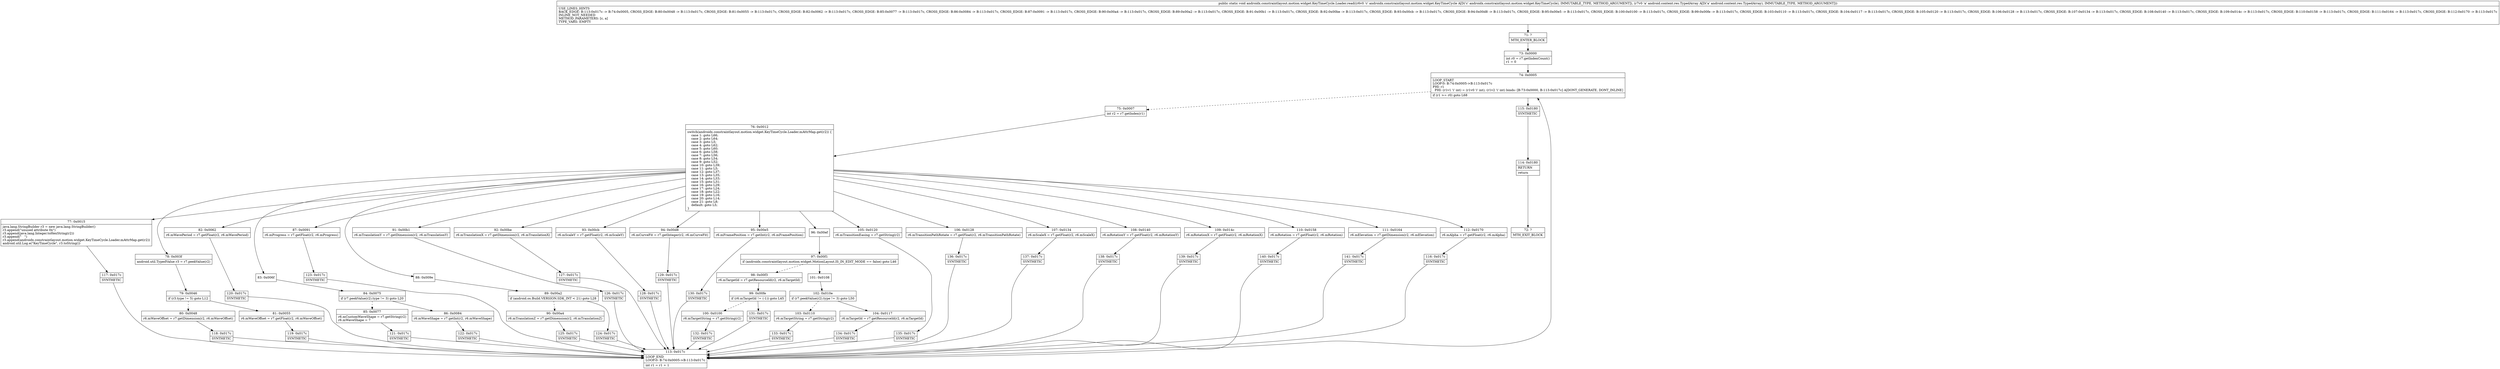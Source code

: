 digraph "CFG forandroidx.constraintlayout.motion.widget.KeyTimeCycle.Loader.read(Landroidx\/constraintlayout\/motion\/widget\/KeyTimeCycle;Landroid\/content\/res\/TypedArray;)V" {
Node_71 [shape=record,label="{71\:\ ?|MTH_ENTER_BLOCK\l}"];
Node_73 [shape=record,label="{73\:\ 0x0000|int r0 = r7.getIndexCount()\lr1 = 0\l}"];
Node_74 [shape=record,label="{74\:\ 0x0005|LOOP_START\lLOOP:0: B:74:0x0005\-\>B:113:0x017c\lPHI: r1 \l  PHI: (r1v1 'i' int) = (r1v0 'i' int), (r1v2 'i' int) binds: [B:73:0x0000, B:113:0x017c] A[DONT_GENERATE, DONT_INLINE]\l|if (r1 \>= r0) goto L68\l}"];
Node_75 [shape=record,label="{75\:\ 0x0007|int r2 = r7.getIndex(r1)\l}"];
Node_76 [shape=record,label="{76\:\ 0x0012|switch(androidx.constraintlayout.motion.widget.KeyTimeCycle.Loader.mAttrMap.get(r2)) \{\l    case 1: goto L66;\l    case 2: goto L64;\l    case 3: goto L5;\l    case 4: goto L62;\l    case 5: goto L60;\l    case 6: goto L58;\l    case 7: goto L56;\l    case 8: goto L54;\l    case 9: goto L52;\l    case 10: goto L39;\l    case 11: goto L5;\l    case 12: goto L37;\l    case 13: goto L35;\l    case 14: goto L33;\l    case 15: goto L31;\l    case 16: goto L29;\l    case 17: goto L24;\l    case 18: goto L22;\l    case 19: goto L16;\l    case 20: goto L14;\l    case 21: goto L8;\l    default: goto L5;\l\}\l}"];
Node_77 [shape=record,label="{77\:\ 0x0015|java.lang.StringBuilder r3 = new java.lang.StringBuilder()\lr3.append(\"unused attribute 0x\")\lr3.append(java.lang.Integer.toHexString(r2))\lr3.append(\"   \")\lr3.append(androidx.constraintlayout.motion.widget.KeyTimeCycle.Loader.mAttrMap.get(r2))\landroid.util.Log.e(\"KeyTimeCycle\", r3.toString())\l}"];
Node_117 [shape=record,label="{117\:\ 0x017c|SYNTHETIC\l}"];
Node_113 [shape=record,label="{113\:\ 0x017c|LOOP_END\lLOOP:0: B:74:0x0005\-\>B:113:0x017c\l|int r1 = r1 + 1\l}"];
Node_78 [shape=record,label="{78\:\ 0x003f|android.util.TypedValue r3 = r7.peekValue(r2)\l}"];
Node_79 [shape=record,label="{79\:\ 0x0046|if (r3.type != 5) goto L12\l}"];
Node_80 [shape=record,label="{80\:\ 0x0048|r6.mWaveOffset = r7.getDimension(r2, r6.mWaveOffset)\l}"];
Node_118 [shape=record,label="{118\:\ 0x017c|SYNTHETIC\l}"];
Node_81 [shape=record,label="{81\:\ 0x0055|r6.mWaveOffset = r7.getFloat(r2, r6.mWaveOffset)\l}"];
Node_119 [shape=record,label="{119\:\ 0x017c|SYNTHETIC\l}"];
Node_82 [shape=record,label="{82\:\ 0x0062|r6.mWavePeriod = r7.getFloat(r2, r6.mWavePeriod)\l}"];
Node_120 [shape=record,label="{120\:\ 0x017c|SYNTHETIC\l}"];
Node_83 [shape=record,label="{83\:\ 0x006f}"];
Node_84 [shape=record,label="{84\:\ 0x0075|if (r7.peekValue(r2).type != 3) goto L20\l}"];
Node_85 [shape=record,label="{85\:\ 0x0077|r6.mCustomWaveShape = r7.getString(r2)\lr6.mWaveShape = 7\l}"];
Node_121 [shape=record,label="{121\:\ 0x017c|SYNTHETIC\l}"];
Node_86 [shape=record,label="{86\:\ 0x0084|r6.mWaveShape = r7.getInt(r2, r6.mWaveShape)\l}"];
Node_122 [shape=record,label="{122\:\ 0x017c|SYNTHETIC\l}"];
Node_87 [shape=record,label="{87\:\ 0x0091|r6.mProgress = r7.getFloat(r2, r6.mProgress)\l}"];
Node_123 [shape=record,label="{123\:\ 0x017c|SYNTHETIC\l}"];
Node_88 [shape=record,label="{88\:\ 0x009e}"];
Node_89 [shape=record,label="{89\:\ 0x00a2|if (android.os.Build.VERSION.SDK_INT \< 21) goto L28\l}"];
Node_90 [shape=record,label="{90\:\ 0x00a4|r6.mTranslationZ = r7.getDimension(r2, r6.mTranslationZ)\l}"];
Node_125 [shape=record,label="{125\:\ 0x017c|SYNTHETIC\l}"];
Node_124 [shape=record,label="{124\:\ 0x017c|SYNTHETIC\l}"];
Node_91 [shape=record,label="{91\:\ 0x00b1|r6.mTranslationY = r7.getDimension(r2, r6.mTranslationY)\l}"];
Node_126 [shape=record,label="{126\:\ 0x017c|SYNTHETIC\l}"];
Node_92 [shape=record,label="{92\:\ 0x00be|r6.mTranslationX = r7.getDimension(r2, r6.mTranslationX)\l}"];
Node_127 [shape=record,label="{127\:\ 0x017c|SYNTHETIC\l}"];
Node_93 [shape=record,label="{93\:\ 0x00cb|r6.mScaleY = r7.getFloat(r2, r6.mScaleY)\l}"];
Node_128 [shape=record,label="{128\:\ 0x017c|SYNTHETIC\l}"];
Node_94 [shape=record,label="{94\:\ 0x00d8|r6.mCurveFit = r7.getInteger(r2, r6.mCurveFit)\l}"];
Node_129 [shape=record,label="{129\:\ 0x017c|SYNTHETIC\l}"];
Node_95 [shape=record,label="{95\:\ 0x00e5|r6.mFramePosition = r7.getInt(r2, r6.mFramePosition)\l}"];
Node_130 [shape=record,label="{130\:\ 0x017c|SYNTHETIC\l}"];
Node_96 [shape=record,label="{96\:\ 0x00ef}"];
Node_97 [shape=record,label="{97\:\ 0x00f1|if (androidx.constraintlayout.motion.widget.MotionLayout.IS_IN_EDIT_MODE == false) goto L46\l}"];
Node_98 [shape=record,label="{98\:\ 0x00f3|r6.mTargetId = r7.getResourceId(r2, r6.mTargetId)\l}"];
Node_99 [shape=record,label="{99\:\ 0x00fe|if (r6.mTargetId != (\-1)) goto L45\l}"];
Node_100 [shape=record,label="{100\:\ 0x0100|r6.mTargetString = r7.getString(r2)\l}"];
Node_132 [shape=record,label="{132\:\ 0x017c|SYNTHETIC\l}"];
Node_131 [shape=record,label="{131\:\ 0x017c|SYNTHETIC\l}"];
Node_101 [shape=record,label="{101\:\ 0x0108}"];
Node_102 [shape=record,label="{102\:\ 0x010e|if (r7.peekValue(r2).type != 3) goto L50\l}"];
Node_103 [shape=record,label="{103\:\ 0x0110|r6.mTargetString = r7.getString(r2)\l}"];
Node_133 [shape=record,label="{133\:\ 0x017c|SYNTHETIC\l}"];
Node_104 [shape=record,label="{104\:\ 0x0117|r6.mTargetId = r7.getResourceId(r2, r6.mTargetId)\l}"];
Node_134 [shape=record,label="{134\:\ 0x017c|SYNTHETIC\l}"];
Node_105 [shape=record,label="{105\:\ 0x0120|r6.mTransitionEasing = r7.getString(r2)\l}"];
Node_135 [shape=record,label="{135\:\ 0x017c|SYNTHETIC\l}"];
Node_106 [shape=record,label="{106\:\ 0x0128|r6.mTransitionPathRotate = r7.getFloat(r2, r6.mTransitionPathRotate)\l}"];
Node_136 [shape=record,label="{136\:\ 0x017c|SYNTHETIC\l}"];
Node_107 [shape=record,label="{107\:\ 0x0134|r6.mScaleX = r7.getFloat(r2, r6.mScaleX)\l}"];
Node_137 [shape=record,label="{137\:\ 0x017c|SYNTHETIC\l}"];
Node_108 [shape=record,label="{108\:\ 0x0140|r6.mRotationY = r7.getFloat(r2, r6.mRotationY)\l}"];
Node_138 [shape=record,label="{138\:\ 0x017c|SYNTHETIC\l}"];
Node_109 [shape=record,label="{109\:\ 0x014c|r6.mRotationX = r7.getFloat(r2, r6.mRotationX)\l}"];
Node_139 [shape=record,label="{139\:\ 0x017c|SYNTHETIC\l}"];
Node_110 [shape=record,label="{110\:\ 0x0158|r6.mRotation = r7.getFloat(r2, r6.mRotation)\l}"];
Node_140 [shape=record,label="{140\:\ 0x017c|SYNTHETIC\l}"];
Node_111 [shape=record,label="{111\:\ 0x0164|r6.mElevation = r7.getDimension(r2, r6.mElevation)\l}"];
Node_141 [shape=record,label="{141\:\ 0x017c|SYNTHETIC\l}"];
Node_112 [shape=record,label="{112\:\ 0x0170|r6.mAlpha = r7.getFloat(r2, r6.mAlpha)\l}"];
Node_116 [shape=record,label="{116\:\ 0x017c|SYNTHETIC\l}"];
Node_115 [shape=record,label="{115\:\ 0x0180|SYNTHETIC\l}"];
Node_114 [shape=record,label="{114\:\ 0x0180|RETURN\l|return\l}"];
Node_72 [shape=record,label="{72\:\ ?|MTH_EXIT_BLOCK\l}"];
MethodNode[shape=record,label="{public static void androidx.constraintlayout.motion.widget.KeyTimeCycle.Loader.read((r6v0 'c' androidx.constraintlayout.motion.widget.KeyTimeCycle A[D('c' androidx.constraintlayout.motion.widget.KeyTimeCycle), IMMUTABLE_TYPE, METHOD_ARGUMENT]), (r7v0 'a' android.content.res.TypedArray A[D('a' android.content.res.TypedArray), IMMUTABLE_TYPE, METHOD_ARGUMENT]))  | USE_LINES_HINTS\lBACK_EDGE: B:113:0x017c \-\> B:74:0x0005, CROSS_EDGE: B:80:0x0048 \-\> B:113:0x017c, CROSS_EDGE: B:81:0x0055 \-\> B:113:0x017c, CROSS_EDGE: B:82:0x0062 \-\> B:113:0x017c, CROSS_EDGE: B:85:0x0077 \-\> B:113:0x017c, CROSS_EDGE: B:86:0x0084 \-\> B:113:0x017c, CROSS_EDGE: B:87:0x0091 \-\> B:113:0x017c, CROSS_EDGE: B:90:0x00a4 \-\> B:113:0x017c, CROSS_EDGE: B:89:0x00a2 \-\> B:113:0x017c, CROSS_EDGE: B:91:0x00b1 \-\> B:113:0x017c, CROSS_EDGE: B:92:0x00be \-\> B:113:0x017c, CROSS_EDGE: B:93:0x00cb \-\> B:113:0x017c, CROSS_EDGE: B:94:0x00d8 \-\> B:113:0x017c, CROSS_EDGE: B:95:0x00e5 \-\> B:113:0x017c, CROSS_EDGE: B:100:0x0100 \-\> B:113:0x017c, CROSS_EDGE: B:99:0x00fe \-\> B:113:0x017c, CROSS_EDGE: B:103:0x0110 \-\> B:113:0x017c, CROSS_EDGE: B:104:0x0117 \-\> B:113:0x017c, CROSS_EDGE: B:105:0x0120 \-\> B:113:0x017c, CROSS_EDGE: B:106:0x0128 \-\> B:113:0x017c, CROSS_EDGE: B:107:0x0134 \-\> B:113:0x017c, CROSS_EDGE: B:108:0x0140 \-\> B:113:0x017c, CROSS_EDGE: B:109:0x014c \-\> B:113:0x017c, CROSS_EDGE: B:110:0x0158 \-\> B:113:0x017c, CROSS_EDGE: B:111:0x0164 \-\> B:113:0x017c, CROSS_EDGE: B:112:0x0170 \-\> B:113:0x017c\lINLINE_NOT_NEEDED\lMETHOD_PARAMETERS: [c, a]\lTYPE_VARS: EMPTY\l}"];
MethodNode -> Node_71;Node_71 -> Node_73;
Node_73 -> Node_74;
Node_74 -> Node_75[style=dashed];
Node_74 -> Node_115;
Node_75 -> Node_76;
Node_76 -> Node_77;
Node_76 -> Node_78;
Node_76 -> Node_82;
Node_76 -> Node_83;
Node_76 -> Node_87;
Node_76 -> Node_88;
Node_76 -> Node_91;
Node_76 -> Node_92;
Node_76 -> Node_93;
Node_76 -> Node_94;
Node_76 -> Node_95;
Node_76 -> Node_96;
Node_76 -> Node_105;
Node_76 -> Node_106;
Node_76 -> Node_107;
Node_76 -> Node_108;
Node_76 -> Node_109;
Node_76 -> Node_110;
Node_76 -> Node_111;
Node_76 -> Node_112;
Node_77 -> Node_117;
Node_117 -> Node_113;
Node_113 -> Node_74;
Node_78 -> Node_79;
Node_79 -> Node_80[style=dashed];
Node_79 -> Node_81;
Node_80 -> Node_118;
Node_118 -> Node_113;
Node_81 -> Node_119;
Node_119 -> Node_113;
Node_82 -> Node_120;
Node_120 -> Node_113;
Node_83 -> Node_84;
Node_84 -> Node_85[style=dashed];
Node_84 -> Node_86;
Node_85 -> Node_121;
Node_121 -> Node_113;
Node_86 -> Node_122;
Node_122 -> Node_113;
Node_87 -> Node_123;
Node_123 -> Node_113;
Node_88 -> Node_89;
Node_89 -> Node_90[style=dashed];
Node_89 -> Node_124;
Node_90 -> Node_125;
Node_125 -> Node_113;
Node_124 -> Node_113;
Node_91 -> Node_126;
Node_126 -> Node_113;
Node_92 -> Node_127;
Node_127 -> Node_113;
Node_93 -> Node_128;
Node_128 -> Node_113;
Node_94 -> Node_129;
Node_129 -> Node_113;
Node_95 -> Node_130;
Node_130 -> Node_113;
Node_96 -> Node_97;
Node_97 -> Node_98[style=dashed];
Node_97 -> Node_101;
Node_98 -> Node_99;
Node_99 -> Node_100[style=dashed];
Node_99 -> Node_131;
Node_100 -> Node_132;
Node_132 -> Node_113;
Node_131 -> Node_113;
Node_101 -> Node_102;
Node_102 -> Node_103[style=dashed];
Node_102 -> Node_104;
Node_103 -> Node_133;
Node_133 -> Node_113;
Node_104 -> Node_134;
Node_134 -> Node_113;
Node_105 -> Node_135;
Node_135 -> Node_113;
Node_106 -> Node_136;
Node_136 -> Node_113;
Node_107 -> Node_137;
Node_137 -> Node_113;
Node_108 -> Node_138;
Node_138 -> Node_113;
Node_109 -> Node_139;
Node_139 -> Node_113;
Node_110 -> Node_140;
Node_140 -> Node_113;
Node_111 -> Node_141;
Node_141 -> Node_113;
Node_112 -> Node_116;
Node_116 -> Node_113;
Node_115 -> Node_114;
Node_114 -> Node_72;
}

